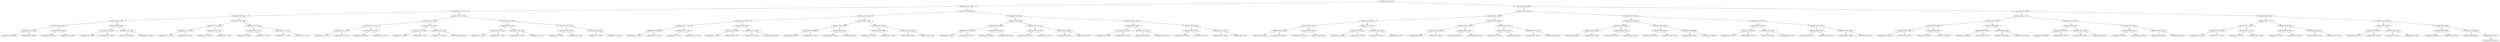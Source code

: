 digraph G{
293202856 [label="Node{data=[9222, 9222]}"]
293202856 -> 416098004
416098004 [label="Node{data=[3766, 3766]}"]
416098004 -> 1270562780
1270562780 [label="Node{data=[1776, 1776]}"]
1270562780 -> 654815923
654815923 [label="Node{data=[1760, 1760]}"]
654815923 -> 2038245712
2038245712 [label="Node{data=[1664, 1664]}"]
2038245712 -> 150424365
150424365 [label="Node{data=[1660, 1660]}"]
150424365 -> 446742576
446742576 [label="Node{data=[1658, 1658]}"]
446742576 -> 11037693
11037693 [label="Node{data=[1060, 1060]}"]
446742576 -> 277869841
277869841 [label="Node{data=[1659, 1659]}"]
150424365 -> 571701774
571701774 [label="Node{data=[1662, 1662]}"]
571701774 -> 1043242812
1043242812 [label="Node{data=[1661, 1661]}"]
571701774 -> 2107309191
2107309191 [label="Node{data=[1663, 1663]}"]
2038245712 -> 315799896
315799896 [label="Node{data=[1668, 1668]}"]
315799896 -> 732455430
732455430 [label="Node{data=[1666, 1666]}"]
732455430 -> 1639305008
1639305008 [label="Node{data=[1665, 1665]}"]
732455430 -> 1273063749
1273063749 [label="Node{data=[1667, 1667]}"]
315799896 -> 1291718936
1291718936 [label="Node{data=[1758, 1758]}"]
1291718936 -> 607052499
607052499 [label="Node{data=[1669, 1669]}"]
1291718936 -> 1806529833
1806529833 [label="Node{data=[1759, 1759]}"]
654815923 -> 734429784
734429784 [label="Node{data=[1768, 1768]}"]
734429784 -> 395059433
395059433 [label="Node{data=[1764, 1764]}"]
395059433 -> 1147625649
1147625649 [label="Node{data=[1762, 1762]}"]
1147625649 -> 1155744041
1155744041 [label="Node{data=[1761, 1761]}"]
1147625649 -> 1529405359
1529405359 [label="Node{data=[1763, 1763]}"]
395059433 -> 768948043
768948043 [label="Node{data=[1766, 1766]}"]
768948043 -> 1380497576
1380497576 [label="Node{data=[1765, 1765]}"]
768948043 -> 217858497
217858497 [label="Node{data=[1767, 1767]}"]
734429784 -> 288629334
288629334 [label="Node{data=[1772, 1772]}"]
288629334 -> 366948436
366948436 [label="Node{data=[1770, 1770]}"]
366948436 -> 46483391
46483391 [label="Node{data=[1769, 1769]}"]
366948436 -> 1817832559
1817832559 [label="Node{data=[1771, 1771]}"]
288629334 -> 1548698912
1548698912 [label="Node{data=[1774, 1774]}"]
1548698912 -> 821990253
821990253 [label="Node{data=[1773, 1773]}"]
1548698912 -> 414110322
414110322 [label="Node{data=[1775, 1775]}"]
1270562780 -> 1001877404
1001877404 [label="Node{data=[3750, 3750]}"]
1001877404 -> 494361487
494361487 [label="Node{data=[3742, 3742]}"]
494361487 -> 1507247799
1507247799 [label="Node{data=[2274, 2274]}"]
1507247799 -> 923116221
923116221 [label="Node{data=[1778, 1778]}"]
923116221 -> 936304718
936304718 [label="Node{data=[1777, 1777]}"]
923116221 -> 281177627
281177627 [label="Node{data=[2251, 2251]}"]
1507247799 -> 2135876042
2135876042 [label="Node{data=[3203, 3203]}"]
2135876042 -> 1698997460
1698997460 [label="Node{data=[3189, 3189]}"]
2135876042 -> 633922722
633922722 [label="Node{data=[3741, 3741]}"]
494361487 -> 653915318
653915318 [label="Node{data=[3746, 3746]}"]
653915318 -> 774963474
774963474 [label="Node{data=[3744, 3744]}"]
774963474 -> 1855156740
1855156740 [label="Node{data=[3743, 3743]}"]
774963474 -> 211576448
211576448 [label="Node{data=[3745, 3745]}"]
653915318 -> 1697214433
1697214433 [label="Node{data=[3748, 3748]}"]
1697214433 -> 1127664583
1127664583 [label="Node{data=[3747, 3747]}"]
1697214433 -> 918590199
918590199 [label="Node{data=[3749, 3749]}"]
1001877404 -> 1493650121
1493650121 [label="Node{data=[3758, 3758]}"]
1493650121 -> 2004836463
2004836463 [label="Node{data=[3754, 3754]}"]
2004836463 -> 48424372
48424372 [label="Node{data=[3752, 3752]}"]
48424372 -> 805804085
805804085 [label="Node{data=[3751, 3751]}"]
48424372 -> 1404427774
1404427774 [label="Node{data=[3753, 3753]}"]
2004836463 -> 1606792191
1606792191 [label="Node{data=[3756, 3756]}"]
1606792191 -> 1243558646
1243558646 [label="Node{data=[3755, 3755]}"]
1606792191 -> 1180028336
1180028336 [label="Node{data=[3757, 3757]}"]
1493650121 -> 1005757097
1005757097 [label="Node{data=[3762, 3762]}"]
1005757097 -> 1239069795
1239069795 [label="Node{data=[3760, 3760]}"]
1239069795 -> 2061612844
2061612844 [label="Node{data=[3759, 3759]}"]
1239069795 -> 313646477
313646477 [label="Node{data=[3761, 3761]}"]
1005757097 -> 1022935704
1022935704 [label="Node{data=[3764, 3764]}"]
1022935704 -> 538775752
538775752 [label="Node{data=[3763, 3763]}"]
1022935704 -> 1471318832
1471318832 [label="Node{data=[3765, 3765]}"]
416098004 -> 1274243582
1274243582 [label="Node{data=[9160, 9160]}"]
1274243582 -> 837127706
837127706 [label="Node{data=[4824, 4824]}"]
837127706 -> 2033603518
2033603518 [label="Node{data=[3774, 3774]}"]
2033603518 -> 975088803
975088803 [label="Node{data=[3770, 3770]}"]
975088803 -> 1785892487
1785892487 [label="Node{data=[3768, 3768]}"]
1785892487 -> 2004506765
2004506765 [label="Node{data=[3767, 3767]}"]
1785892487 -> 1016749695
1016749695 [label="Node{data=[3769, 3769]}"]
975088803 -> 1932433147
1932433147 [label="Node{data=[3772, 3772]}"]
1932433147 -> 223754415
223754415 [label="Node{data=[3771, 3771]}"]
1932433147 -> 676177848
676177848 [label="Node{data=[3773, 3773]}"]
2033603518 -> 1187671400
1187671400 [label="Node{data=[4699, 4699]}"]
1187671400 -> 1104454148
1104454148 [label="Node{data=[4091, 4091]}"]
1104454148 -> 2105244113
2105244113 [label="Node{data=[3775, 3775]}"]
1104454148 -> 944660897
944660897 [label="Node{data=[4101, 4101]}"]
1187671400 -> 763030253
763030253 [label="Node{data=[4735, 4735]}"]
763030253 -> 1230682564
1230682564 [label="Node{data=[4730, 4730]}"]
763030253 -> 1867117775
1867117775 [label="Node{data=[4784, 4784]}"]
837127706 -> 608289774
608289774 [label="Node{data=[6478, 6478]}"]
608289774 -> 1578530825
1578530825 [label="Node{data=[6370, 6370]}"]
1578530825 -> 1109290646
1109290646 [label="Node{data=[5398, 5398]}"]
1109290646 -> 1649477014
1649477014 [label="Node{data=[4825, 4825]}"]
1109290646 -> 1218835585
1218835585 [label="Node{data=[6303, 6303]}"]
1578530825 -> 622730156
622730156 [label="Node{data=[6433, 6433]}"]
622730156 -> 348498759
348498759 [label="Node{data=[6401, 6401]}"]
622730156 -> 2127720956
2127720956 [label="Node{data=[6466, 6466]}"]
608289774 -> 431264603
431264603 [label="Node{data=[8615, 8615]}"]
431264603 -> 1285699770
1285699770 [label="Node{data=[7869, 7869]}"]
1285699770 -> 1971600890
1971600890 [label="Node{data=[7350, 7350]}"]
1285699770 -> 414510887
414510887 [label="Node{data=[7925, 7925]}"]
431264603 -> 631740705
631740705 [label="Node{data=[9158, 9158]}"]
631740705 -> 2023555783
2023555783 [label="Node{data=[9157, 9157]}"]
631740705 -> 740465603
740465603 [label="Node{data=[9159, 9159]}"]
1274243582 -> 332432567
332432567 [label="Node{data=[9206, 9206]}"]
332432567 -> 170359165
170359165 [label="Node{data=[9168, 9168]}"]
170359165 -> 448584132
448584132 [label="Node{data=[9164, 9164]}"]
448584132 -> 578336211
578336211 [label="Node{data=[9162, 9162]}"]
578336211 -> 890923031
890923031 [label="Node{data=[9161, 9161]}"]
578336211 -> 71766872
71766872 [label="Node{data=[9163, 9163]}"]
448584132 -> 2018085101
2018085101 [label="Node{data=[9166, 9166]}"]
2018085101 -> 536374298
536374298 [label="Node{data=[9165, 9165]}"]
2018085101 -> 2034562338
2034562338 [label="Node{data=[9167, 9167]}"]
170359165 -> 1160115329
1160115329 [label="Node{data=[9172, 9172]}"]
1160115329 -> 1906246184
1906246184 [label="Node{data=[9170, 9170]}"]
1906246184 -> 760948925
760948925 [label="Node{data=[9169, 9169]}"]
1906246184 -> 1944593873
1944593873 [label="Node{data=[9171, 9171]}"]
1160115329 -> 428037841
428037841 [label="Node{data=[9204, 9204]}"]
428037841 -> 277121419
277121419 [label="Node{data=[9203, 9203]}"]
428037841 -> 1684952550
1684952550 [label="Node{data=[9205, 9205]}"]
332432567 -> 1452941847
1452941847 [label="Node{data=[9214, 9214]}"]
1452941847 -> 1429001163
1429001163 [label="Node{data=[9210, 9210]}"]
1429001163 -> 1641070644
1641070644 [label="Node{data=[9208, 9208]}"]
1641070644 -> 2005362829
2005362829 [label="Node{data=[9207, 9207]}"]
1641070644 -> 1879729904
1879729904 [label="Node{data=[9209, 9209]}"]
1429001163 -> 1133199793
1133199793 [label="Node{data=[9212, 9212]}"]
1133199793 -> 616425620
616425620 [label="Node{data=[9211, 9211]}"]
1133199793 -> 1756508046
1756508046 [label="Node{data=[9213, 9213]}"]
1452941847 -> 1261234574
1261234574 [label="Node{data=[9218, 9218]}"]
1261234574 -> 1379118995
1379118995 [label="Node{data=[9216, 9216]}"]
1379118995 -> 419496969
419496969 [label="Node{data=[9215, 9215]}"]
1379118995 -> 1622578936
1622578936 [label="Node{data=[9217, 9217]}"]
1261234574 -> 1291478009
1291478009 [label="Node{data=[9220, 9220]}"]
1291478009 -> 66720450
66720450 [label="Node{data=[9219, 9219]}"]
1291478009 -> 315260920
315260920 [label="Node{data=[9221, 9221]}"]
293202856 -> 1176447503
1176447503 [label="Node{data=[9286, 9286]}"]
1176447503 -> 1499823262
1499823262 [label="Node{data=[9254, 9254]}"]
1499823262 -> 182065522
182065522 [label="Node{data=[9238, 9238]}"]
182065522 -> 1269727854
1269727854 [label="Node{data=[9230, 9230]}"]
1269727854 -> 1960740422
1960740422 [label="Node{data=[9226, 9226]}"]
1960740422 -> 103650767
103650767 [label="Node{data=[9224, 9224]}"]
103650767 -> 1550196209
1550196209 [label="Node{data=[9223, 9223]}"]
103650767 -> 1667516897
1667516897 [label="Node{data=[9225, 9225]}"]
1960740422 -> 1669865341
1669865341 [label="Node{data=[9228, 9228]}"]
1669865341 -> 165772590
165772590 [label="Node{data=[9227, 9227]}"]
1669865341 -> 1703178358
1703178358 [label="Node{data=[9229, 9229]}"]
1269727854 -> 619583078
619583078 [label="Node{data=[9234, 9234]}"]
619583078 -> 129930865
129930865 [label="Node{data=[9232, 9232]}"]
129930865 -> 87331749
87331749 [label="Node{data=[9231, 9231]}"]
129930865 -> 1131758773
1131758773 [label="Node{data=[9233, 9233]}"]
619583078 -> 394012571
394012571 [label="Node{data=[9236, 9236]}"]
394012571 -> 1686251035
1686251035 [label="Node{data=[9235, 9235]}"]
394012571 -> 1158297749
1158297749 [label="Node{data=[9237, 9237]}"]
182065522 -> 741575789
741575789 [label="Node{data=[9246, 9246]}"]
741575789 -> 1510291087
1510291087 [label="Node{data=[9242, 9242]}"]
1510291087 -> 801272106
801272106 [label="Node{data=[9240, 9240]}"]
801272106 -> 991439575
991439575 [label="Node{data=[9239, 9239]}"]
801272106 -> 200841533
200841533 [label="Node{data=[9241, 9241]}"]
1510291087 -> 2017097603
2017097603 [label="Node{data=[9244, 9244]}"]
2017097603 -> 1145897615
1145897615 [label="Node{data=[9243, 9243]}"]
2017097603 -> 1056556611
1056556611 [label="Node{data=[9245, 9245]}"]
741575789 -> 1904706000
1904706000 [label="Node{data=[9250, 9250]}"]
1904706000 -> 1512728076
1512728076 [label="Node{data=[9248, 9248]}"]
1512728076 -> 1994346172
1994346172 [label="Node{data=[9247, 9247]}"]
1512728076 -> 115623418
115623418 [label="Node{data=[9249, 9249]}"]
1904706000 -> 1260441079
1260441079 [label="Node{data=[9252, 9252]}"]
1260441079 -> 1110694041
1110694041 [label="Node{data=[9251, 9251]}"]
1260441079 -> 1318442189
1318442189 [label="Node{data=[9253, 9253]}"]
1499823262 -> 1786413936
1786413936 [label="Node{data=[9270, 9270]}"]
1786413936 -> 662222013
662222013 [label="Node{data=[9262, 9262]}"]
662222013 -> 2069059547
2069059547 [label="Node{data=[9258, 9258]}"]
2069059547 -> 461424576
461424576 [label="Node{data=[9256, 9256]}"]
461424576 -> 627025603
627025603 [label="Node{data=[9255, 9255]}"]
461424576 -> 1197486985
1197486985 [label="Node{data=[9257, 9257]}"]
2069059547 -> 653023537
653023537 [label="Node{data=[9260, 9260]}"]
653023537 -> 995042539
995042539 [label="Node{data=[9259, 9259]}"]
653023537 -> 1669264639
1669264639 [label="Node{data=[9261, 9261]}"]
662222013 -> 633634658
633634658 [label="Node{data=[9266, 9266]}"]
633634658 -> 1638240058
1638240058 [label="Node{data=[9264, 9264]}"]
1638240058 -> 596613017
596613017 [label="Node{data=[9263, 9263]}"]
1638240058 -> 935478811
935478811 [label="Node{data=[9265, 9265]}"]
633634658 -> 838533358
838533358 [label="Node{data=[9268, 9268]}"]
838533358 -> 2087359924
2087359924 [label="Node{data=[9267, 9267]}"]
838533358 -> 587654911
587654911 [label="Node{data=[9269, 9269]}"]
1786413936 -> 106012186
106012186 [label="Node{data=[9278, 9278]}"]
106012186 -> 1875120718
1875120718 [label="Node{data=[9274, 9274]}"]
1875120718 -> 1202449719
1202449719 [label="Node{data=[9272, 9272]}"]
1202449719 -> 1393482275
1393482275 [label="Node{data=[9271, 9271]}"]
1202449719 -> 1495613206
1495613206 [label="Node{data=[9273, 9273]}"]
1875120718 -> 373035038
373035038 [label="Node{data=[9276, 9276]}"]
373035038 -> 241604027
241604027 [label="Node{data=[9275, 9275]}"]
373035038 -> 731679126
731679126 [label="Node{data=[9277, 9277]}"]
106012186 -> 1538383484
1538383484 [label="Node{data=[9282, 9282]}"]
1538383484 -> 763075060
763075060 [label="Node{data=[9280, 9280]}"]
763075060 -> 394922669
394922669 [label="Node{data=[9279, 9279]}"]
763075060 -> 1486221811
1486221811 [label="Node{data=[9281, 9281]}"]
1538383484 -> 226657955
226657955 [label="Node{data=[9284, 9284]}"]
226657955 -> 2085030622
2085030622 [label="Node{data=[9283, 9283]}"]
226657955 -> 996128921
996128921 [label="Node{data=[9285, 9285]}"]
1176447503 -> 1286790248
1286790248 [label="Node{data=[9769, 9769]}"]
1286790248 -> 1427963075
1427963075 [label="Node{data=[9302, 9302]}"]
1427963075 -> 290004292
290004292 [label="Node{data=[9294, 9294]}"]
290004292 -> 1469379716
1469379716 [label="Node{data=[9290, 9290]}"]
1469379716 -> 220148610
220148610 [label="Node{data=[9288, 9288]}"]
220148610 -> 1062681606
1062681606 [label="Node{data=[9287, 9287]}"]
220148610 -> 1722656149
1722656149 [label="Node{data=[9289, 9289]}"]
1469379716 -> 376261904
376261904 [label="Node{data=[9292, 9292]}"]
376261904 -> 1654325116
1654325116 [label="Node{data=[9291, 9291]}"]
376261904 -> 1688950821
1688950821 [label="Node{data=[9293, 9293]}"]
290004292 -> 1864489000
1864489000 [label="Node{data=[9298, 9298]}"]
1864489000 -> 332930321
332930321 [label="Node{data=[9296, 9296]}"]
332930321 -> 646738185
646738185 [label="Node{data=[9295, 9295]}"]
332930321 -> 416841613
416841613 [label="Node{data=[9297, 9297]}"]
1864489000 -> 2035880998
2035880998 [label="Node{data=[9300, 9300]}"]
2035880998 -> 708488841
708488841 [label="Node{data=[9299, 9299]}"]
2035880998 -> 1878755070
1878755070 [label="Node{data=[9301, 9301]}"]
1427963075 -> 881113243
881113243 [label="Node{data=[9761, 9761]}"]
881113243 -> 88957449
88957449 [label="Node{data=[9306, 9306]}"]
88957449 -> 2054998735
2054998735 [label="Node{data=[9304, 9304]}"]
2054998735 -> 1224965896
1224965896 [label="Node{data=[9303, 9303]}"]
2054998735 -> 1481787091
1481787091 [label="Node{data=[9305, 9305]}"]
88957449 -> 912337658
912337658 [label="Node{data=[9575, 9575]}"]
912337658 -> 718775371
718775371 [label="Node{data=[9358, 9358]}"]
912337658 -> 2029937958
2029937958 [label="Node{data=[9760, 9760]}"]
881113243 -> 852541492
852541492 [label="Node{data=[9765, 9765]}"]
852541492 -> 223943278
223943278 [label="Node{data=[9763, 9763]}"]
223943278 -> 440078962
440078962 [label="Node{data=[9762, 9762]}"]
223943278 -> 300385094
300385094 [label="Node{data=[9764, 9764]}"]
852541492 -> 620896302
620896302 [label="Node{data=[9767, 9767]}"]
620896302 -> 1615713418
1615713418 [label="Node{data=[9766, 9766]}"]
620896302 -> 581431923
581431923 [label="Node{data=[9768, 9768]}"]
1286790248 -> 267892946
267892946 [label="Node{data=[9816, 9816]}"]
267892946 -> 994114130
994114130 [label="Node{data=[9777, 9777]}"]
994114130 -> 900173876
900173876 [label="Node{data=[9773, 9773]}"]
900173876 -> 680446105
680446105 [label="Node{data=[9771, 9771]}"]
680446105 -> 445502578
445502578 [label="Node{data=[9770, 9770]}"]
680446105 -> 639840027
639840027 [label="Node{data=[9772, 9772]}"]
900173876 -> 789331419
789331419 [label="Node{data=[9775, 9775]}"]
789331419 -> 1905848995
1905848995 [label="Node{data=[9774, 9774]}"]
789331419 -> 96638630
96638630 [label="Node{data=[9776, 9776]}"]
994114130 -> 983972594
983972594 [label="Node{data=[9799, 9799]}"]
983972594 -> 1946827416
1946827416 [label="Node{data=[9779, 9779]}"]
1946827416 -> 1118950224
1118950224 [label="Node{data=[9778, 9778]}"]
1946827416 -> 1406605830
1406605830 [label="Node{data=[9780, 9780]}"]
983972594 -> 1487788836
1487788836 [label="Node{data=[9814, 9814]}"]
1487788836 -> 2102846547
2102846547 [label="Node{data=[9813, 9813]}"]
1487788836 -> 825328634
825328634 [label="Node{data=[9815, 9815]}"]
267892946 -> 1516091632
1516091632 [label="Node{data=[9824, 9824]}"]
1516091632 -> 1822370916
1822370916 [label="Node{data=[9820, 9820]}"]
1822370916 -> 648096216
648096216 [label="Node{data=[9818, 9818]}"]
648096216 -> 464670885
464670885 [label="Node{data=[9817, 9817]}"]
648096216 -> 740290843
740290843 [label="Node{data=[9819, 9819]}"]
1822370916 -> 964035824
964035824 [label="Node{data=[9822, 9822]}"]
964035824 -> 381031919
381031919 [label="Node{data=[9821, 9821]}"]
964035824 -> 520636644
520636644 [label="Node{data=[9823, 9823]}"]
1516091632 -> 1280111927
1280111927 [label="Node{data=[9828, 9828]}"]
1280111927 -> 1158953418
1158953418 [label="Node{data=[9826, 9826]}"]
1158953418 -> 1663784426
1663784426 [label="Node{data=[9825, 9825]}"]
1158953418 -> 1043951107
1043951107 [label="Node{data=[9827, 9827]}"]
1280111927 -> 360174014
360174014 [label="Node{data=[9830, 9830]}"]
360174014 -> 1909022899
1909022899 [label="Node{data=[9829, 9829]}"]
360174014 -> 1224011621
1224011621 [label="Node{data=[9831, 9831]}"]
1224011621 -> 1036568846
1036568846 [label="Node{data=[9832, 9832]}"]
}